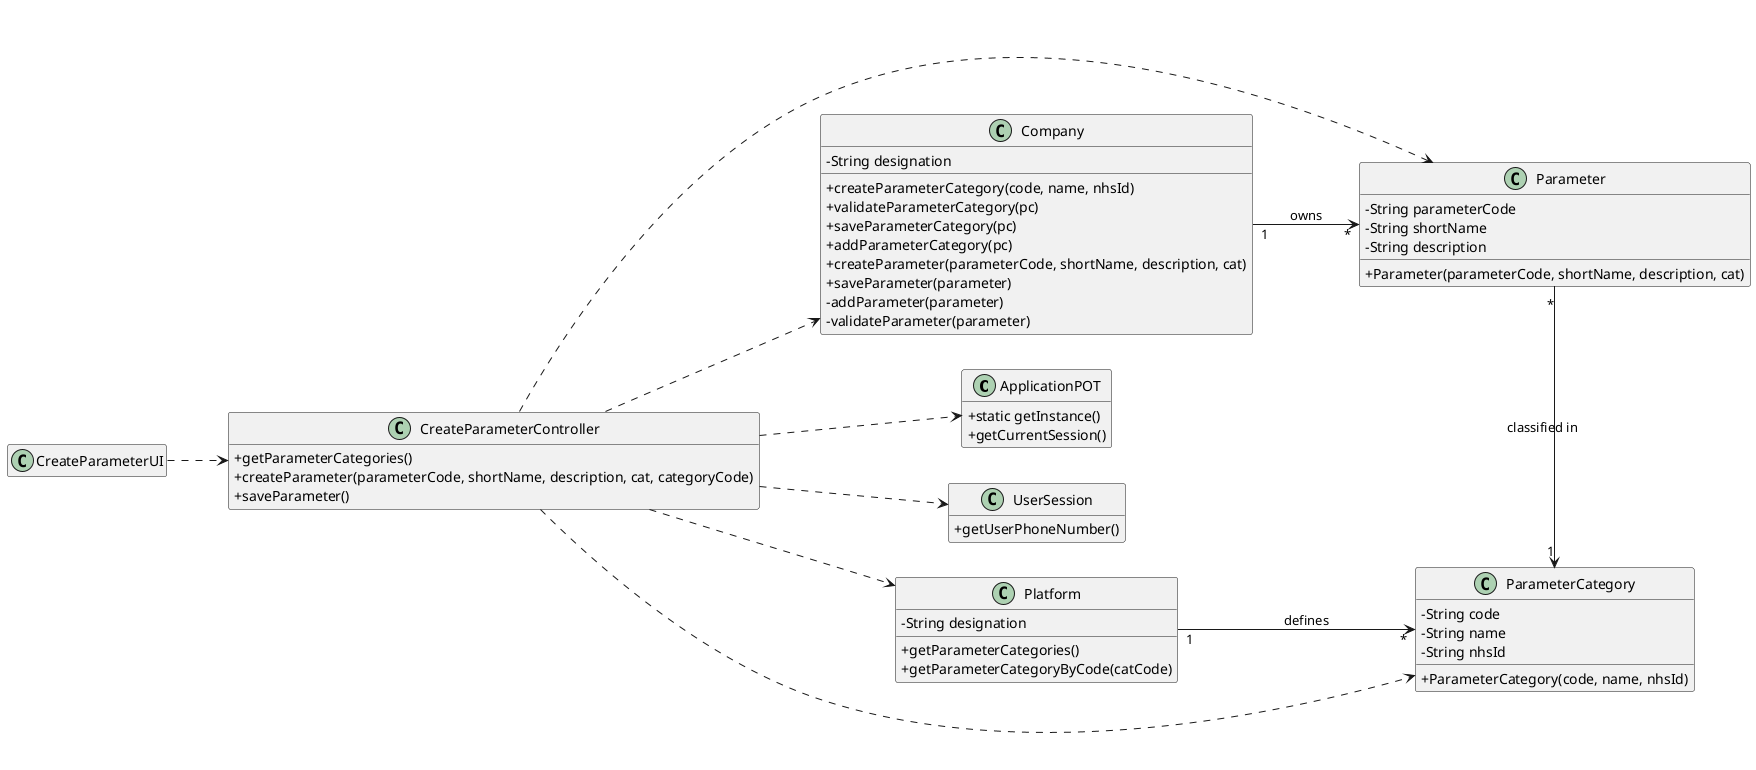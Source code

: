 @startuml
hide empty methods
hide empty attributes
left to right direction
skinparam classAttributeIconSize 0

class ApplicationPOT
{
  +static getInstance()
  +getCurrentSession()
}

class UserSession
{
  +getUserPhoneNumber()
}

class Parameter {
  -String parameterCode
  -String shortName
  -String description
  +Parameter(parameterCode, shortName, description, cat)
}

class ParameterCategory {
   -String code
   -String name
   -String nhsId
   +ParameterCategory(code, name, nhsId)
}

class Company {
  -String designation
  +createParameterCategory(code, name, nhsId)
  +validateParameterCategory(pc)
  +saveParameterCategory(pc)
  +addParameterCategory(pc)
  +createParameter(parameterCode, shortName, description, cat)
  +saveParameter(parameter)
  -addParameter(parameter)
  -validateParameter(parameter)
}

class Platform {
  -String designation
  +getParameterCategories()
  +getParameterCategoryByCode(catCode)
}

class CreateParameterController {
  +getParameterCategories()
  +createParameter(parameterCode, shortName, description, cat, categoryCode)
  +saveParameter()
}

class CreateParameterUI {

}

CreateParameterUI ..> CreateParameterController
CreateParameterController ..> Platform
CreateParameterController ..> ParameterCategory
CreateParameterController ..> Parameter
CreateParameterController ..> Company
CreateParameterController ..> ApplicationPOT
CreateParameterController ..> UserSession
Parameter "*" -> "1" ParameterCategory : classified in
Platform "1" --> "*" ParameterCategory : defines
Company "1" --> "*" Parameter : owns


@enduml